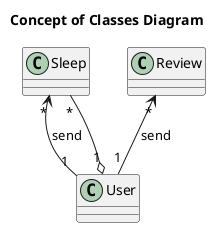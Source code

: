 @startuml

title Concept of Classes Diagram 

Class Sleep
Class User
Class Review

Sleep"*" <-- "1"User : send

Sleep"*" --o "1"User

Review"*" <-- "1"User : send
@enduml

